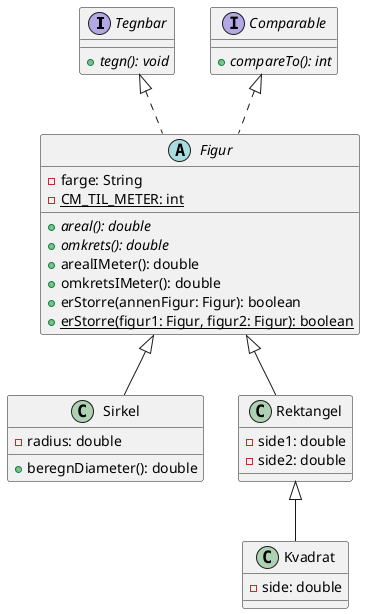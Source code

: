 @startuml

Tegnbar <|.. Figur
Comparable <|.. Figur
Figur <|-- Sirkel
Figur <|-- Rektangel
Rektangel <|-- Kvadrat

interface Comparable {
    {abstract} + compareTo(): int
}

interface Tegnbar {
    {abstract} + tegn(): void
}

abstract class Figur {
    - farge: String
    {static} - CM_TIL_METER: int
    {abstract} + areal(): double
    {abstract} + omkrets(): double
    + arealIMeter(): double
    + omkretsIMeter(): double
    + erStorre(annenFigur: Figur): boolean
    + {static} erStorre(figur1: Figur, figur2: Figur): boolean
}

class Sirkel {
    - radius: double
    + beregnDiameter(): double
}

class Rektangel {
    - side1: double
    - side2: double
}

class Kvadrat {
    - side: double
}

@enduml